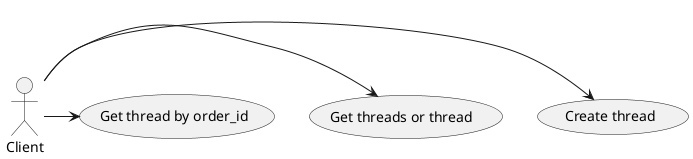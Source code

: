 @startuml

:Client: -> (Create thread)
:Client: -> (Get threads or thread )
:Client: -> (Get thread by order_id)


@enduml
